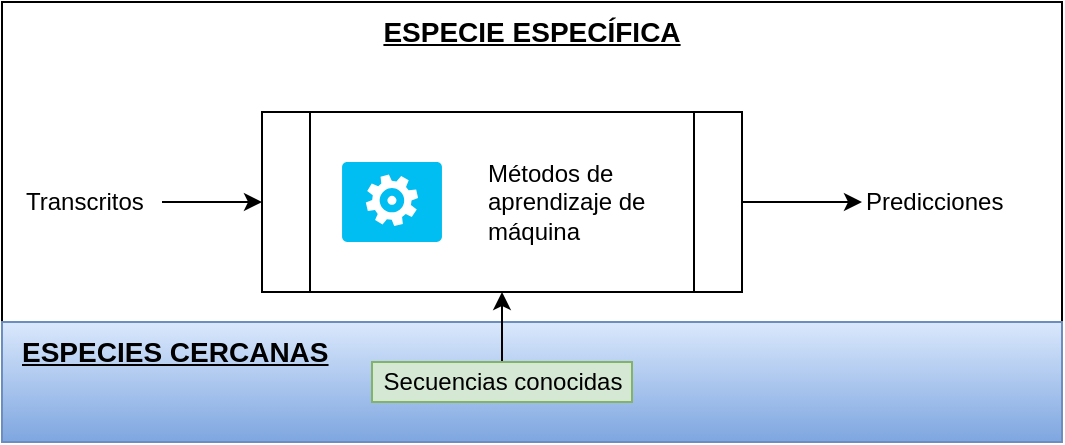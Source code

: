 <mxfile version="10.6.5" type="device"><diagram id="Ddt71BGPxtH8SJikPJyx" name="Page-1"><mxGraphModel dx="839" dy="531" grid="1" gridSize="10" guides="1" tooltips="1" connect="1" arrows="1" fold="1" page="1" pageScale="1" pageWidth="850" pageHeight="1100" math="0" shadow="0"><root><mxCell id="0"/><mxCell id="1" parent="0"/><mxCell id="-Hdl0Cnl6FMystDzAZlq-25" value="ESPECIE ESPECÍFICA" style="rounded=0;whiteSpace=wrap;html=1;align=center;labelPosition=center;verticalLabelPosition=middle;verticalAlign=top;fontStyle=5;fontSize=14;" vertex="1" parent="1"><mxGeometry x="30" y="40" width="530" height="220" as="geometry"/></mxCell><mxCell id="-Hdl0Cnl6FMystDzAZlq-41" value="ESPECIES CERCANAS" style="rounded=0;whiteSpace=wrap;html=1;align=left;labelPosition=center;verticalLabelPosition=middle;verticalAlign=top;fontStyle=5;fontSize=14;spacingLeft=8;fillColor=#dae8fc;strokeColor=#6c8ebf;gradientColor=#7ea6e0;" vertex="1" parent="1"><mxGeometry x="30" y="200" width="530" height="60" as="geometry"/></mxCell><mxCell id="-Hdl0Cnl6FMystDzAZlq-21" style="edgeStyle=orthogonalEdgeStyle;rounded=0;orthogonalLoop=1;jettySize=auto;html=1;entryX=0.5;entryY=1;entryDx=0;entryDy=0;" edge="1" parent="1" source="-Hdl0Cnl6FMystDzAZlq-6" target="-Hdl0Cnl6FMystDzAZlq-17"><mxGeometry relative="1" as="geometry"/></mxCell><mxCell id="-Hdl0Cnl6FMystDzAZlq-6" value="Secuencias conocidas" style="text;html=1;resizable=0;points=[];autosize=1;align=center;verticalAlign=top;spacingTop=-4;fillColor=#d5e8d4;strokeColor=#82b366;" vertex="1" parent="1"><mxGeometry x="215" y="220" width="130" height="20" as="geometry"/></mxCell><mxCell id="-Hdl0Cnl6FMystDzAZlq-20" style="edgeStyle=orthogonalEdgeStyle;rounded=0;orthogonalLoop=1;jettySize=auto;html=1;entryX=0;entryY=0.5;entryDx=0;entryDy=0;" edge="1" parent="1" source="-Hdl0Cnl6FMystDzAZlq-8" target="-Hdl0Cnl6FMystDzAZlq-17"><mxGeometry relative="1" as="geometry"/></mxCell><mxCell id="-Hdl0Cnl6FMystDzAZlq-8" value="Transcritos" style="text;html=1;resizable=0;points=[];autosize=1;align=left;verticalAlign=top;spacingTop=-4;" vertex="1" parent="1"><mxGeometry x="40" y="130" width="70" height="20" as="geometry"/></mxCell><mxCell id="-Hdl0Cnl6FMystDzAZlq-19" value="" style="group" vertex="1" connectable="0" parent="1"><mxGeometry x="160" y="95" width="240" height="90" as="geometry"/></mxCell><mxCell id="-Hdl0Cnl6FMystDzAZlq-17" value="Métodos de aprendizaje de máquina&lt;br&gt;" style="shape=process;whiteSpace=wrap;html=1;backgroundOutline=1;align=left;spacingLeft=87;" vertex="1" parent="-Hdl0Cnl6FMystDzAZlq-19"><mxGeometry width="240" height="90" as="geometry"/></mxCell><mxCell id="-Hdl0Cnl6FMystDzAZlq-18" value="" style="verticalLabelPosition=bottom;html=1;verticalAlign=top;align=center;strokeColor=none;fillColor=#00BEF2;shape=mxgraph.azure.worker_role;" vertex="1" parent="-Hdl0Cnl6FMystDzAZlq-19"><mxGeometry x="40" y="25" width="50" height="40" as="geometry"/></mxCell><mxCell id="-Hdl0Cnl6FMystDzAZlq-22" value="Predicciones" style="text;html=1;resizable=0;points=[];autosize=1;align=left;verticalAlign=top;spacingTop=-4;" vertex="1" parent="1"><mxGeometry x="460" y="130" width="80" height="20" as="geometry"/></mxCell><mxCell id="-Hdl0Cnl6FMystDzAZlq-23" style="edgeStyle=orthogonalEdgeStyle;rounded=0;orthogonalLoop=1;jettySize=auto;html=1;" edge="1" parent="1" source="-Hdl0Cnl6FMystDzAZlq-17" target="-Hdl0Cnl6FMystDzAZlq-22"><mxGeometry relative="1" as="geometry"/></mxCell></root></mxGraphModel></diagram></mxfile>